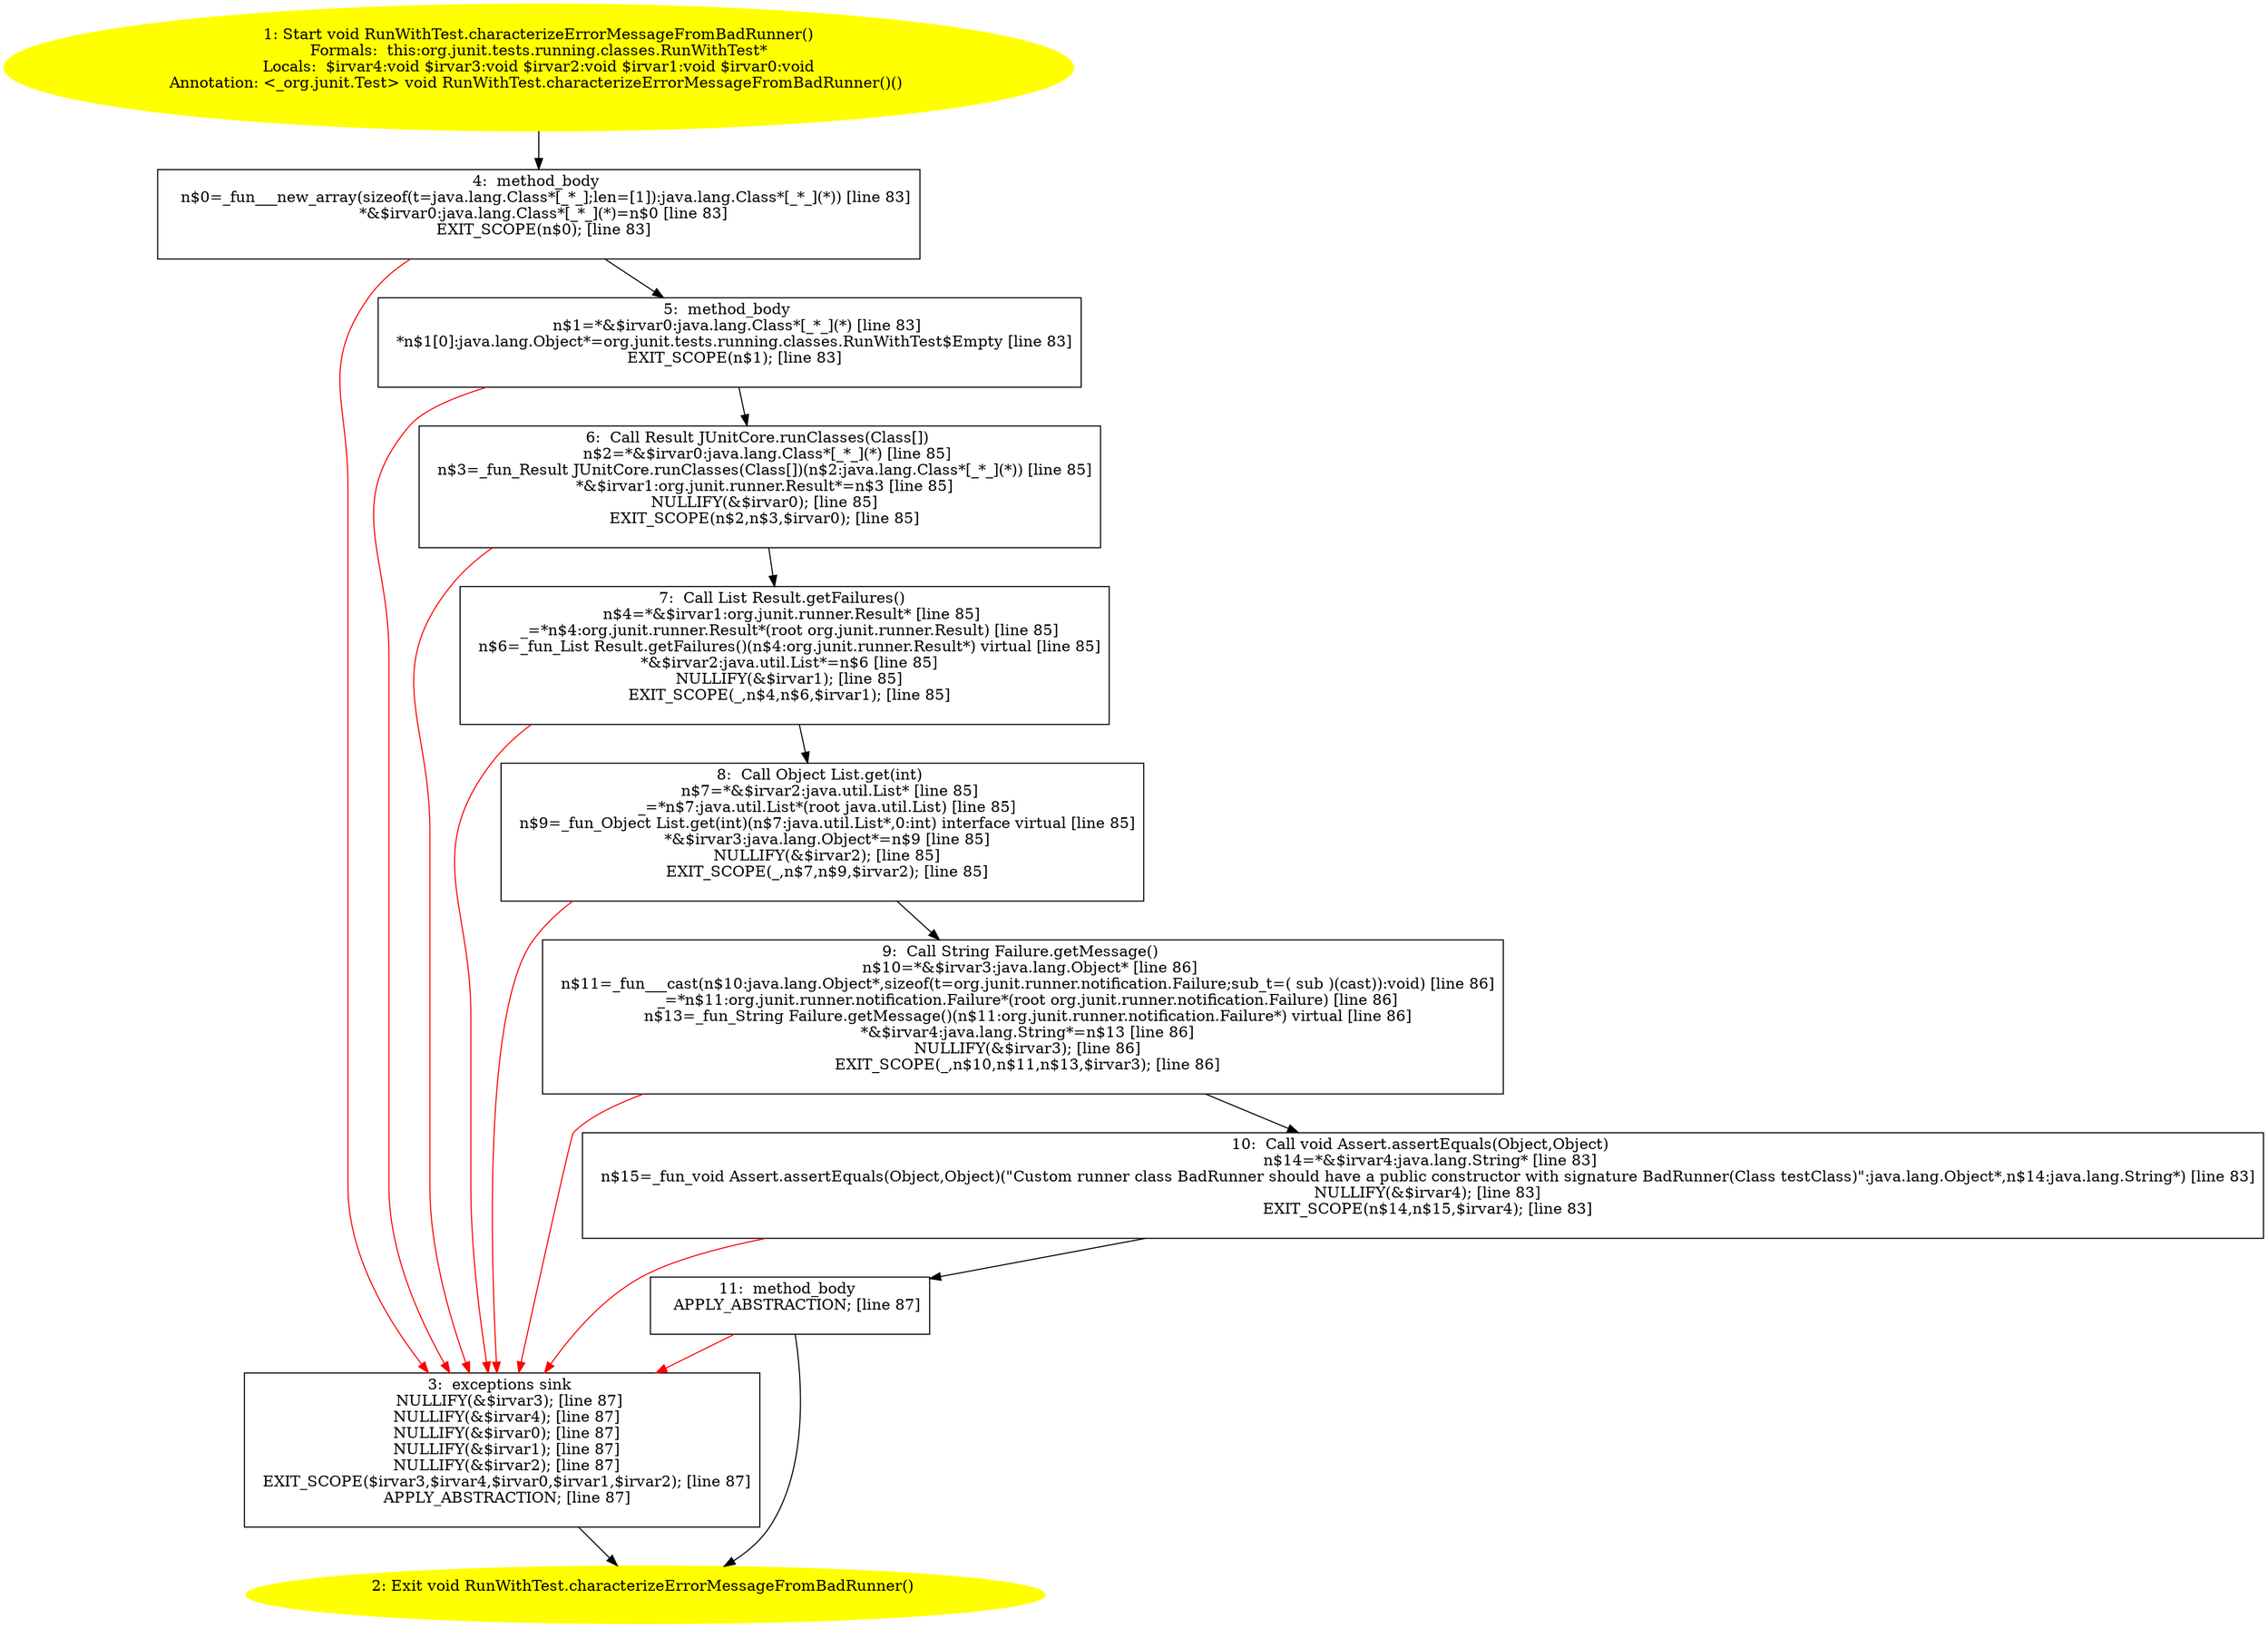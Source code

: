 /* @generated */
digraph cfg {
"org.junit.tests.running.classes.RunWithTest.characterizeErrorMessageFromBadRunner():void.0a2384437933addddaeae09229e8f90e_1" [label="1: Start void RunWithTest.characterizeErrorMessageFromBadRunner()\nFormals:  this:org.junit.tests.running.classes.RunWithTest*\nLocals:  $irvar4:void $irvar3:void $irvar2:void $irvar1:void $irvar0:void\nAnnotation: <_org.junit.Test> void RunWithTest.characterizeErrorMessageFromBadRunner()() \n  " color=yellow style=filled]
	

	 "org.junit.tests.running.classes.RunWithTest.characterizeErrorMessageFromBadRunner():void.0a2384437933addddaeae09229e8f90e_1" -> "org.junit.tests.running.classes.RunWithTest.characterizeErrorMessageFromBadRunner():void.0a2384437933addddaeae09229e8f90e_4" ;
"org.junit.tests.running.classes.RunWithTest.characterizeErrorMessageFromBadRunner():void.0a2384437933addddaeae09229e8f90e_2" [label="2: Exit void RunWithTest.characterizeErrorMessageFromBadRunner() \n  " color=yellow style=filled]
	

"org.junit.tests.running.classes.RunWithTest.characterizeErrorMessageFromBadRunner():void.0a2384437933addddaeae09229e8f90e_3" [label="3:  exceptions sink \n   NULLIFY(&$irvar3); [line 87]\n  NULLIFY(&$irvar4); [line 87]\n  NULLIFY(&$irvar0); [line 87]\n  NULLIFY(&$irvar1); [line 87]\n  NULLIFY(&$irvar2); [line 87]\n  EXIT_SCOPE($irvar3,$irvar4,$irvar0,$irvar1,$irvar2); [line 87]\n  APPLY_ABSTRACTION; [line 87]\n " shape="box"]
	

	 "org.junit.tests.running.classes.RunWithTest.characterizeErrorMessageFromBadRunner():void.0a2384437933addddaeae09229e8f90e_3" -> "org.junit.tests.running.classes.RunWithTest.characterizeErrorMessageFromBadRunner():void.0a2384437933addddaeae09229e8f90e_2" ;
"org.junit.tests.running.classes.RunWithTest.characterizeErrorMessageFromBadRunner():void.0a2384437933addddaeae09229e8f90e_4" [label="4:  method_body \n   n$0=_fun___new_array(sizeof(t=java.lang.Class*[_*_];len=[1]):java.lang.Class*[_*_](*)) [line 83]\n  *&$irvar0:java.lang.Class*[_*_](*)=n$0 [line 83]\n  EXIT_SCOPE(n$0); [line 83]\n " shape="box"]
	

	 "org.junit.tests.running.classes.RunWithTest.characterizeErrorMessageFromBadRunner():void.0a2384437933addddaeae09229e8f90e_4" -> "org.junit.tests.running.classes.RunWithTest.characterizeErrorMessageFromBadRunner():void.0a2384437933addddaeae09229e8f90e_5" ;
	 "org.junit.tests.running.classes.RunWithTest.characterizeErrorMessageFromBadRunner():void.0a2384437933addddaeae09229e8f90e_4" -> "org.junit.tests.running.classes.RunWithTest.characterizeErrorMessageFromBadRunner():void.0a2384437933addddaeae09229e8f90e_3" [color="red" ];
"org.junit.tests.running.classes.RunWithTest.characterizeErrorMessageFromBadRunner():void.0a2384437933addddaeae09229e8f90e_5" [label="5:  method_body \n   n$1=*&$irvar0:java.lang.Class*[_*_](*) [line 83]\n  *n$1[0]:java.lang.Object*=org.junit.tests.running.classes.RunWithTest$Empty [line 83]\n  EXIT_SCOPE(n$1); [line 83]\n " shape="box"]
	

	 "org.junit.tests.running.classes.RunWithTest.characterizeErrorMessageFromBadRunner():void.0a2384437933addddaeae09229e8f90e_5" -> "org.junit.tests.running.classes.RunWithTest.characterizeErrorMessageFromBadRunner():void.0a2384437933addddaeae09229e8f90e_6" ;
	 "org.junit.tests.running.classes.RunWithTest.characterizeErrorMessageFromBadRunner():void.0a2384437933addddaeae09229e8f90e_5" -> "org.junit.tests.running.classes.RunWithTest.characterizeErrorMessageFromBadRunner():void.0a2384437933addddaeae09229e8f90e_3" [color="red" ];
"org.junit.tests.running.classes.RunWithTest.characterizeErrorMessageFromBadRunner():void.0a2384437933addddaeae09229e8f90e_6" [label="6:  Call Result JUnitCore.runClasses(Class[]) \n   n$2=*&$irvar0:java.lang.Class*[_*_](*) [line 85]\n  n$3=_fun_Result JUnitCore.runClasses(Class[])(n$2:java.lang.Class*[_*_](*)) [line 85]\n  *&$irvar1:org.junit.runner.Result*=n$3 [line 85]\n  NULLIFY(&$irvar0); [line 85]\n  EXIT_SCOPE(n$2,n$3,$irvar0); [line 85]\n " shape="box"]
	

	 "org.junit.tests.running.classes.RunWithTest.characterizeErrorMessageFromBadRunner():void.0a2384437933addddaeae09229e8f90e_6" -> "org.junit.tests.running.classes.RunWithTest.characterizeErrorMessageFromBadRunner():void.0a2384437933addddaeae09229e8f90e_7" ;
	 "org.junit.tests.running.classes.RunWithTest.characterizeErrorMessageFromBadRunner():void.0a2384437933addddaeae09229e8f90e_6" -> "org.junit.tests.running.classes.RunWithTest.characterizeErrorMessageFromBadRunner():void.0a2384437933addddaeae09229e8f90e_3" [color="red" ];
"org.junit.tests.running.classes.RunWithTest.characterizeErrorMessageFromBadRunner():void.0a2384437933addddaeae09229e8f90e_7" [label="7:  Call List Result.getFailures() \n   n$4=*&$irvar1:org.junit.runner.Result* [line 85]\n  _=*n$4:org.junit.runner.Result*(root org.junit.runner.Result) [line 85]\n  n$6=_fun_List Result.getFailures()(n$4:org.junit.runner.Result*) virtual [line 85]\n  *&$irvar2:java.util.List*=n$6 [line 85]\n  NULLIFY(&$irvar1); [line 85]\n  EXIT_SCOPE(_,n$4,n$6,$irvar1); [line 85]\n " shape="box"]
	

	 "org.junit.tests.running.classes.RunWithTest.characterizeErrorMessageFromBadRunner():void.0a2384437933addddaeae09229e8f90e_7" -> "org.junit.tests.running.classes.RunWithTest.characterizeErrorMessageFromBadRunner():void.0a2384437933addddaeae09229e8f90e_8" ;
	 "org.junit.tests.running.classes.RunWithTest.characterizeErrorMessageFromBadRunner():void.0a2384437933addddaeae09229e8f90e_7" -> "org.junit.tests.running.classes.RunWithTest.characterizeErrorMessageFromBadRunner():void.0a2384437933addddaeae09229e8f90e_3" [color="red" ];
"org.junit.tests.running.classes.RunWithTest.characterizeErrorMessageFromBadRunner():void.0a2384437933addddaeae09229e8f90e_8" [label="8:  Call Object List.get(int) \n   n$7=*&$irvar2:java.util.List* [line 85]\n  _=*n$7:java.util.List*(root java.util.List) [line 85]\n  n$9=_fun_Object List.get(int)(n$7:java.util.List*,0:int) interface virtual [line 85]\n  *&$irvar3:java.lang.Object*=n$9 [line 85]\n  NULLIFY(&$irvar2); [line 85]\n  EXIT_SCOPE(_,n$7,n$9,$irvar2); [line 85]\n " shape="box"]
	

	 "org.junit.tests.running.classes.RunWithTest.characterizeErrorMessageFromBadRunner():void.0a2384437933addddaeae09229e8f90e_8" -> "org.junit.tests.running.classes.RunWithTest.characterizeErrorMessageFromBadRunner():void.0a2384437933addddaeae09229e8f90e_9" ;
	 "org.junit.tests.running.classes.RunWithTest.characterizeErrorMessageFromBadRunner():void.0a2384437933addddaeae09229e8f90e_8" -> "org.junit.tests.running.classes.RunWithTest.characterizeErrorMessageFromBadRunner():void.0a2384437933addddaeae09229e8f90e_3" [color="red" ];
"org.junit.tests.running.classes.RunWithTest.characterizeErrorMessageFromBadRunner():void.0a2384437933addddaeae09229e8f90e_9" [label="9:  Call String Failure.getMessage() \n   n$10=*&$irvar3:java.lang.Object* [line 86]\n  n$11=_fun___cast(n$10:java.lang.Object*,sizeof(t=org.junit.runner.notification.Failure;sub_t=( sub )(cast)):void) [line 86]\n  _=*n$11:org.junit.runner.notification.Failure*(root org.junit.runner.notification.Failure) [line 86]\n  n$13=_fun_String Failure.getMessage()(n$11:org.junit.runner.notification.Failure*) virtual [line 86]\n  *&$irvar4:java.lang.String*=n$13 [line 86]\n  NULLIFY(&$irvar3); [line 86]\n  EXIT_SCOPE(_,n$10,n$11,n$13,$irvar3); [line 86]\n " shape="box"]
	

	 "org.junit.tests.running.classes.RunWithTest.characterizeErrorMessageFromBadRunner():void.0a2384437933addddaeae09229e8f90e_9" -> "org.junit.tests.running.classes.RunWithTest.characterizeErrorMessageFromBadRunner():void.0a2384437933addddaeae09229e8f90e_10" ;
	 "org.junit.tests.running.classes.RunWithTest.characterizeErrorMessageFromBadRunner():void.0a2384437933addddaeae09229e8f90e_9" -> "org.junit.tests.running.classes.RunWithTest.characterizeErrorMessageFromBadRunner():void.0a2384437933addddaeae09229e8f90e_3" [color="red" ];
"org.junit.tests.running.classes.RunWithTest.characterizeErrorMessageFromBadRunner():void.0a2384437933addddaeae09229e8f90e_10" [label="10:  Call void Assert.assertEquals(Object,Object) \n   n$14=*&$irvar4:java.lang.String* [line 83]\n  n$15=_fun_void Assert.assertEquals(Object,Object)(\"Custom runner class BadRunner should have a public constructor with signature BadRunner(Class testClass)\":java.lang.Object*,n$14:java.lang.String*) [line 83]\n  NULLIFY(&$irvar4); [line 83]\n  EXIT_SCOPE(n$14,n$15,$irvar4); [line 83]\n " shape="box"]
	

	 "org.junit.tests.running.classes.RunWithTest.characterizeErrorMessageFromBadRunner():void.0a2384437933addddaeae09229e8f90e_10" -> "org.junit.tests.running.classes.RunWithTest.characterizeErrorMessageFromBadRunner():void.0a2384437933addddaeae09229e8f90e_11" ;
	 "org.junit.tests.running.classes.RunWithTest.characterizeErrorMessageFromBadRunner():void.0a2384437933addddaeae09229e8f90e_10" -> "org.junit.tests.running.classes.RunWithTest.characterizeErrorMessageFromBadRunner():void.0a2384437933addddaeae09229e8f90e_3" [color="red" ];
"org.junit.tests.running.classes.RunWithTest.characterizeErrorMessageFromBadRunner():void.0a2384437933addddaeae09229e8f90e_11" [label="11:  method_body \n   APPLY_ABSTRACTION; [line 87]\n " shape="box"]
	

	 "org.junit.tests.running.classes.RunWithTest.characterizeErrorMessageFromBadRunner():void.0a2384437933addddaeae09229e8f90e_11" -> "org.junit.tests.running.classes.RunWithTest.characterizeErrorMessageFromBadRunner():void.0a2384437933addddaeae09229e8f90e_2" ;
	 "org.junit.tests.running.classes.RunWithTest.characterizeErrorMessageFromBadRunner():void.0a2384437933addddaeae09229e8f90e_11" -> "org.junit.tests.running.classes.RunWithTest.characterizeErrorMessageFromBadRunner():void.0a2384437933addddaeae09229e8f90e_3" [color="red" ];
}
